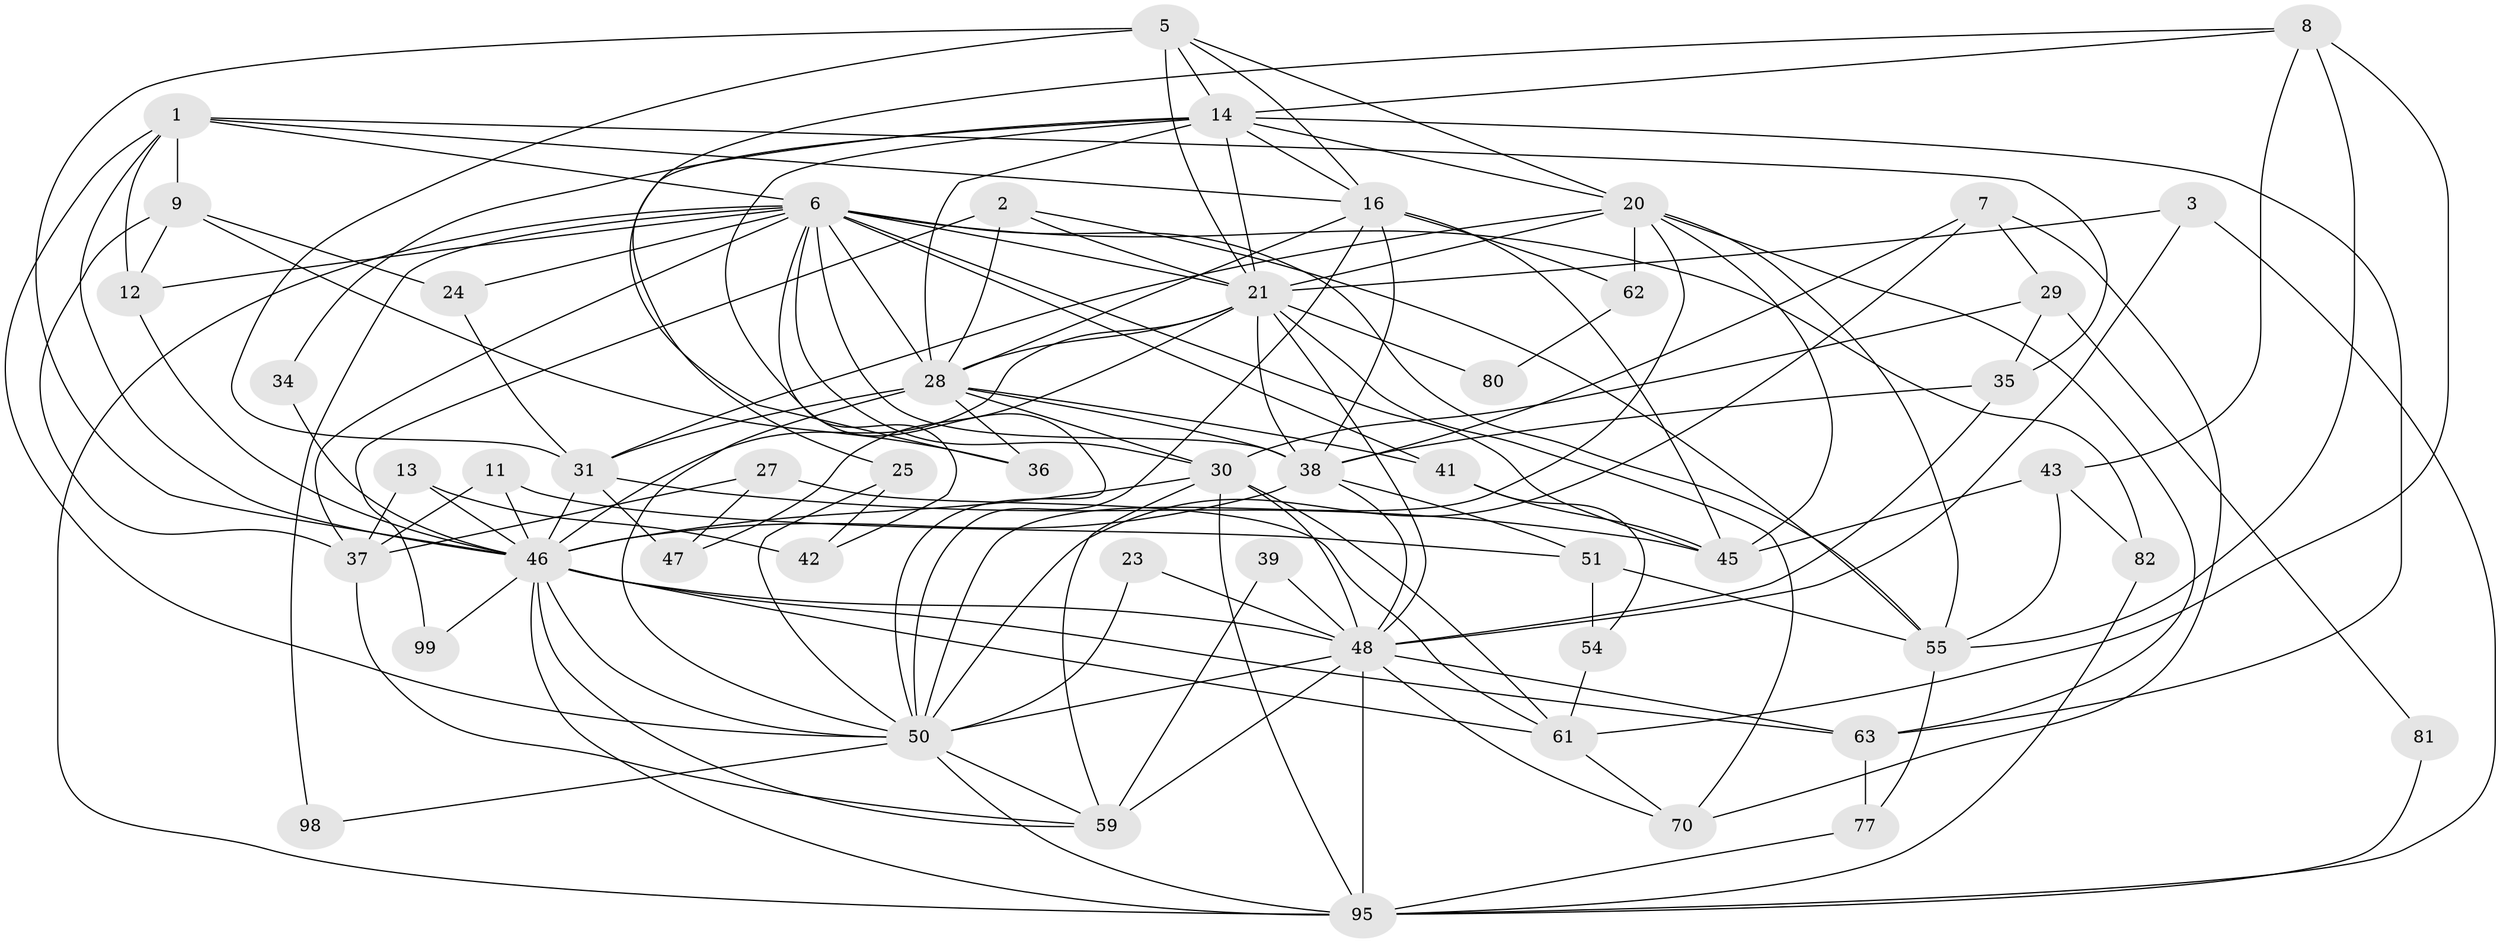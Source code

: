// original degree distribution, {4: 0.24761904761904763, 3: 0.2857142857142857, 6: 0.06666666666666667, 5: 0.18095238095238095, 8: 0.02857142857142857, 7: 0.047619047619047616, 2: 0.14285714285714285}
// Generated by graph-tools (version 1.1) at 2025/15/03/09/25 04:15:02]
// undirected, 52 vertices, 145 edges
graph export_dot {
graph [start="1"]
  node [color=gray90,style=filled];
  1 [super="+4+32+19+17"];
  2 [super="+93"];
  3;
  5 [super="+86"];
  6 [super="+22+18"];
  7 [super="+85"];
  8 [super="+10"];
  9 [super="+76+26"];
  11;
  12;
  13;
  14 [super="+74+15"];
  16 [super="+58"];
  20 [super="+57"];
  21 [super="+56+67"];
  23;
  24;
  25;
  27;
  28 [super="+71+72"];
  29;
  30 [super="+103+44+33"];
  31 [super="+65"];
  34;
  35;
  36;
  37;
  38 [super="+40"];
  39;
  41;
  42;
  43;
  45 [super="+64"];
  46 [super="+100+60+49+79"];
  47 [super="+88"];
  48 [super="+53+84"];
  50 [super="+87"];
  51 [super="+68"];
  54;
  55 [super="+75"];
  59 [super="+97"];
  61 [super="+69"];
  62 [super="+66"];
  63 [super="+92"];
  70;
  77 [super="+83"];
  80;
  81;
  82;
  95 [super="+101"];
  98;
  99;
  1 -- 35;
  1 -- 9 [weight=2];
  1 -- 16;
  1 -- 12;
  1 -- 6;
  1 -- 50;
  1 -- 46;
  2 -- 55;
  2 -- 99;
  2 -- 21;
  2 -- 28;
  3 -- 48;
  3 -- 95;
  3 -- 21;
  5 -- 31;
  5 -- 46;
  5 -- 14;
  5 -- 21;
  5 -- 20;
  5 -- 16;
  6 -- 41;
  6 -- 38;
  6 -- 98;
  6 -- 37;
  6 -- 42;
  6 -- 12;
  6 -- 82;
  6 -- 21 [weight=3];
  6 -- 24;
  6 -- 28;
  6 -- 45;
  6 -- 95;
  6 -- 30;
  6 -- 55;
  7 -- 70;
  7 -- 50 [weight=2];
  7 -- 29;
  7 -- 38;
  8 -- 14;
  8 -- 36;
  8 -- 43;
  8 -- 61 [weight=2];
  8 -- 55;
  9 -- 24;
  9 -- 12;
  9 -- 36;
  9 -- 37;
  11 -- 37;
  11 -- 51;
  11 -- 46;
  12 -- 46;
  13 -- 42;
  13 -- 37;
  13 -- 46;
  14 -- 63;
  14 -- 16;
  14 -- 50;
  14 -- 21;
  14 -- 34;
  14 -- 20;
  14 -- 25;
  14 -- 28;
  16 -- 62;
  16 -- 38;
  16 -- 50 [weight=2];
  16 -- 28;
  16 -- 45;
  20 -- 45;
  20 -- 50;
  20 -- 21;
  20 -- 55;
  20 -- 63;
  20 -- 62 [weight=2];
  20 -- 31;
  21 -- 47;
  21 -- 70;
  21 -- 80;
  21 -- 48;
  21 -- 38;
  21 -- 28;
  21 -- 46;
  23 -- 48;
  23 -- 50;
  24 -- 31;
  25 -- 42;
  25 -- 50;
  27 -- 37;
  27 -- 47;
  27 -- 61;
  28 -- 36;
  28 -- 38;
  28 -- 50;
  28 -- 30;
  28 -- 41;
  28 -- 31;
  29 -- 35;
  29 -- 81;
  29 -- 30;
  30 -- 61 [weight=2];
  30 -- 48;
  30 -- 46;
  30 -- 59;
  30 -- 95;
  31 -- 45;
  31 -- 47;
  31 -- 46 [weight=2];
  34 -- 46;
  35 -- 48;
  35 -- 38;
  37 -- 59;
  38 -- 51;
  38 -- 48;
  38 -- 46;
  39 -- 48;
  39 -- 59;
  41 -- 45;
  41 -- 54;
  43 -- 55;
  43 -- 82;
  43 -- 45;
  46 -- 63;
  46 -- 99;
  46 -- 48;
  46 -- 61;
  46 -- 50;
  46 -- 59;
  46 -- 95;
  48 -- 59 [weight=2];
  48 -- 95;
  48 -- 70;
  48 -- 63;
  48 -- 50;
  50 -- 98;
  50 -- 59;
  50 -- 95;
  51 -- 54;
  51 -- 55;
  54 -- 61;
  55 -- 77;
  61 -- 70;
  62 -- 80;
  63 -- 77;
  77 -- 95;
  81 -- 95;
  82 -- 95;
}
